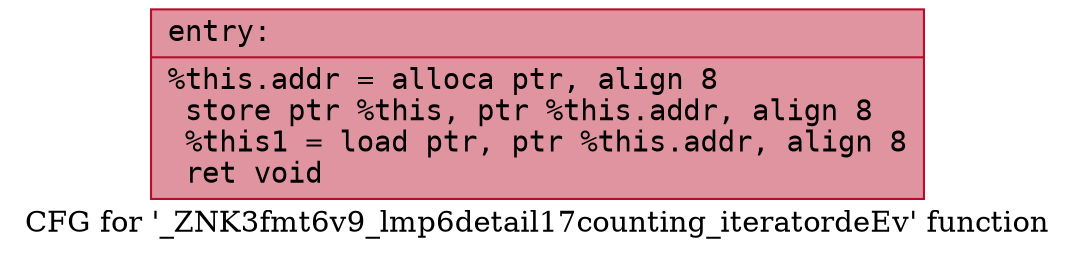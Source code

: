 digraph "CFG for '_ZNK3fmt6v9_lmp6detail17counting_iteratordeEv' function" {
	label="CFG for '_ZNK3fmt6v9_lmp6detail17counting_iteratordeEv' function";

	Node0x55fec36cc5c0 [shape=record,color="#b70d28ff", style=filled, fillcolor="#b70d2870" fontname="Courier",label="{entry:\l|  %this.addr = alloca ptr, align 8\l  store ptr %this, ptr %this.addr, align 8\l  %this1 = load ptr, ptr %this.addr, align 8\l  ret void\l}"];
}
